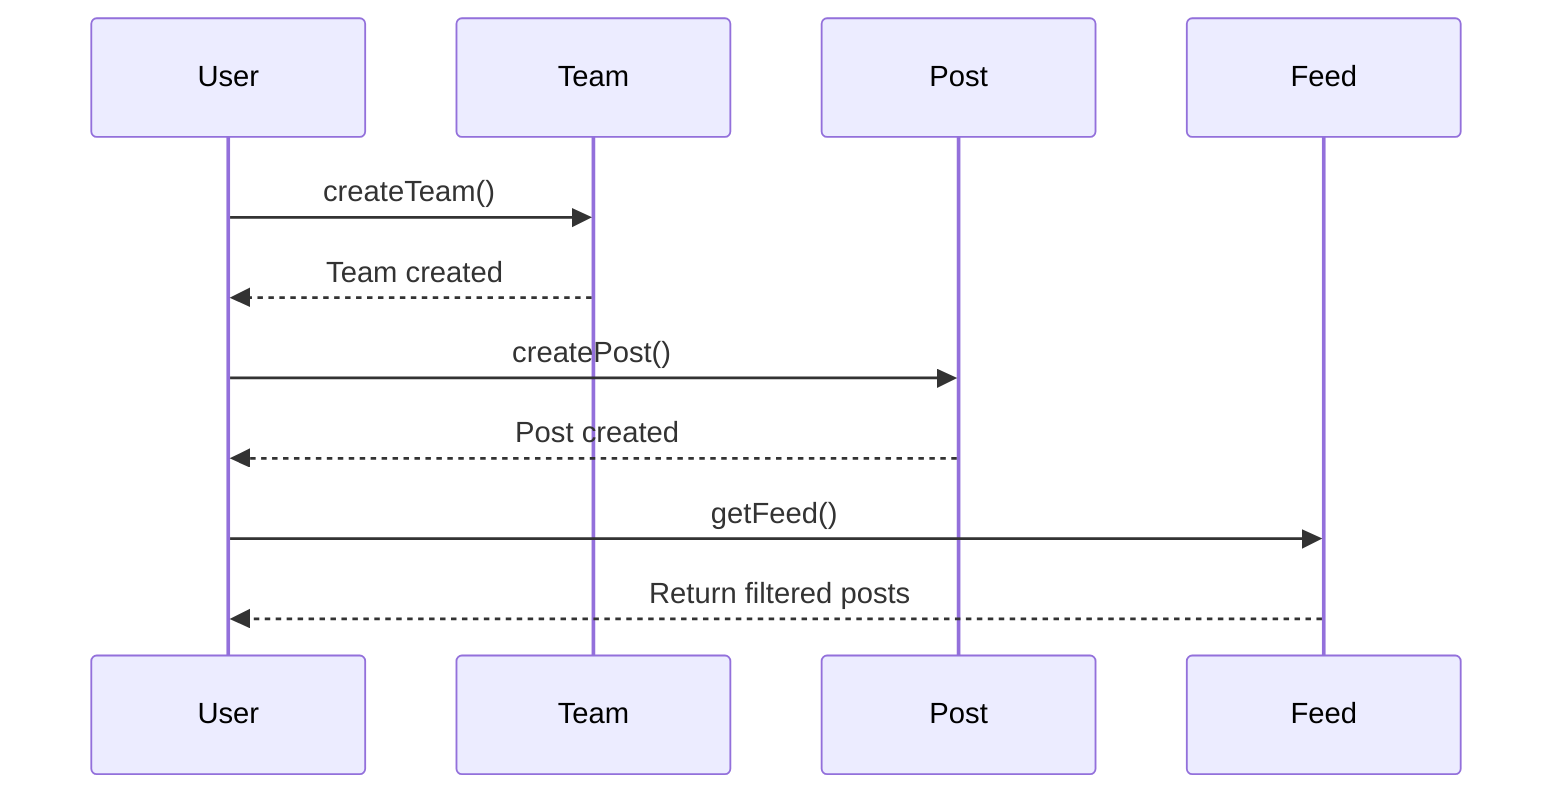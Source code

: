sequenceDiagram
    participant U as User
    participant T as Team
    participant P as Post
    participant F as Feed
    U->>T: createTeam()
    T-->>U: Team created
    U->>P: createPost()
    P-->>U: Post created
    U->>F: getFeed()
    F-->>U: Return filtered posts